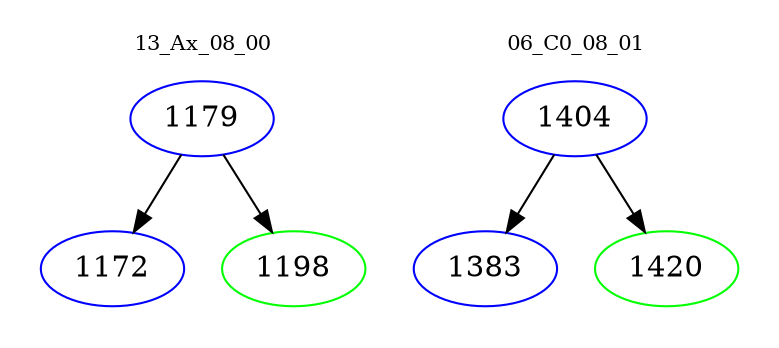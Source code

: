 digraph{
subgraph cluster_0 {
color = white
label = "13_Ax_08_00";
fontsize=10;
T0_1179 [label="1179", color="blue"]
T0_1179 -> T0_1172 [color="black"]
T0_1172 [label="1172", color="blue"]
T0_1179 -> T0_1198 [color="black"]
T0_1198 [label="1198", color="green"]
}
subgraph cluster_1 {
color = white
label = "06_C0_08_01";
fontsize=10;
T1_1404 [label="1404", color="blue"]
T1_1404 -> T1_1383 [color="black"]
T1_1383 [label="1383", color="blue"]
T1_1404 -> T1_1420 [color="black"]
T1_1420 [label="1420", color="green"]
}
}
